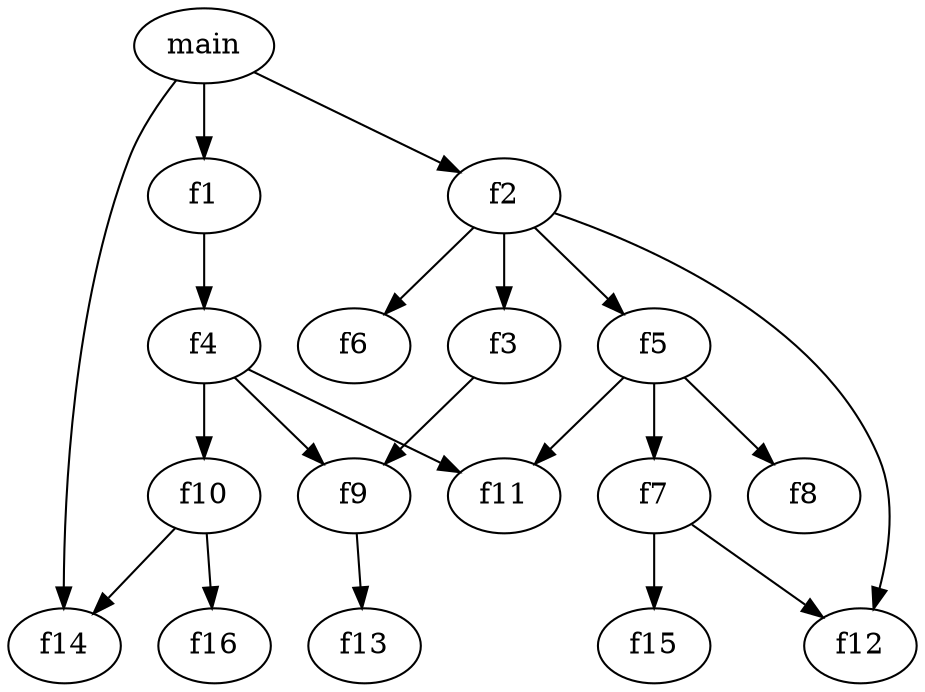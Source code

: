 digraph {
	0 [label=main]
	1 [label=f1]
	0 -> 1
	2 [label=f2]
	0 -> 2
	3 [label=f3]
	2 -> 3
	4 [label=f4]
	1 -> 4
	5 [label=f5]
	2 -> 5
	6 [label=f6]
	2 -> 6
	7 [label=f7]
	5 -> 7
	8 [label=f8]
	5 -> 8
	9 [label=f9]
	4 -> 9
	10 [label=f10]
	4 -> 10
	11 [label=f11]
	4 -> 11
	12 [label=f12]
	7 -> 12
	13 [label=f13]
	9 -> 13
	14 [label=f14]
	10 -> 14
	15 [label=f15]
	7 -> 15
	16 [label=f16]
	10 -> 16
	0 -> 14
	2 -> 12
	3 -> 9
	5 -> 11
}
